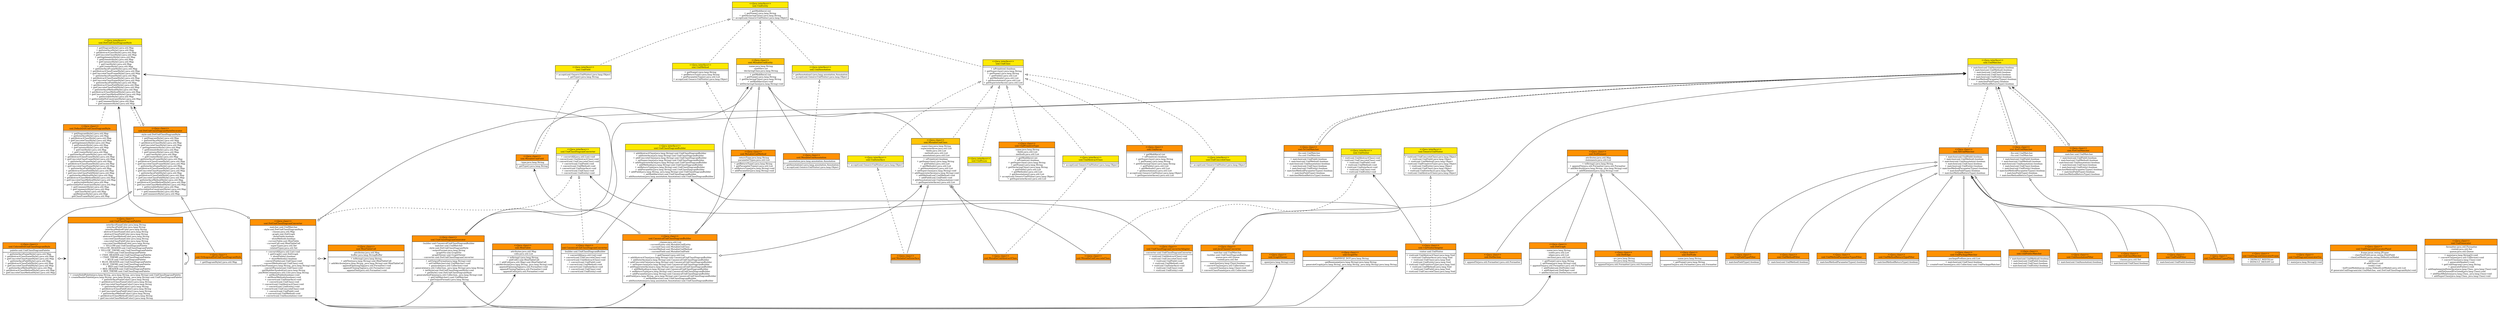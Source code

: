 digraph unnamed {

  graph [
    rankdir = "BT";

  ];

  "uml.AllUmlMatcher" [
    fontsize = "9";
    label = <<table  border='0'  cellborder='1'  cellspacing='0'>
<tr><td  bgcolor='#FF9100'>
&lt;&lt;Java class&gt;&gt;<br/>
uml.AllUmlMatcher<br/>

</td>
</tr>
<tr><td  bgcolor='#FFFFFF'>

</td>
</tr>
<tr><td  bgcolor='#FFFFFF'>
+ matches(uml.UmlField):boolean<br/>+ matches(uml.UmlMethod):boolean<br/>+ matches(uml.UmlAnnotation):boolean<br/>+ matches(uml.UmlClass):boolean<br/>+ matches(uml.UmlEntity):boolean<br/>+ matchesMethodParameterTypes():boolean<br/>+ matchesFieldType():boolean<br/>+ matchesMethodReturnType():boolean<br/>
</td>
</tr>
</table>
>;
    shape = "plaintext";

  ];

  "uml.AndUmlMatcher" [
    fontsize = "9";
    label = <<table  border='0'  cellborder='1'  cellspacing='0'>
<tr><td  bgcolor='#FF9100'>
&lt;&lt;Java class&gt;&gt;<br/>
uml.AndUmlMatcher<br/>

</td>
</tr>
<tr><td  bgcolor='#FFFFFF'>
- lhs:uml.UmlMatcher<br/>- rhs:uml.UmlMatcher<br/>
</td>
</tr>
<tr><td  bgcolor='#FFFFFF'>
+ matches(uml.UmlField):boolean<br/>+ matches(uml.UmlMethod):boolean<br/>+ matches(uml.UmlAnnotation):boolean<br/>+ matches(uml.UmlClass):boolean<br/>+ matches(uml.UmlEntity):boolean<br/>+ matchesMethodParameterTypes():boolean<br/>+ matchesFieldType():boolean<br/>+ matchesMethodReturnType():boolean<br/>
</td>
</tr>
</table>
>;
    shape = "plaintext";

  ];

  "uml.CanonicalUmlClassDiagramBuilder" [
    fontsize = "9";
    label = <<table  border='0'  cellborder='1'  cellspacing='0'>
<tr><td  bgcolor='#FF9100'>
&lt;&lt;Java class&gt;&gt;<br/>
uml.CanonicalUmlClassDiagramBuilder<br/>

</td>
</tr>
<tr><td  bgcolor='#FFFFFF'>
- classes:java.util.List<br/>- currentEntity:uml.MutableUmlEntity<br/>- currentClass:uml.MutableUmlClass<br/>- currentMethod:uml.MutableUmlMethod<br/>- currentField:uml.MutableUmlField<br/>
</td>
</tr>
<tr><td  bgcolor='#FFFFFF'>
+ getClasses():java.util.List<br/>+ addAbstractClass(java.lang.String):uml.CanonicalUmlClassDiagramBuilder<br/>+ addInterface(java.lang.String):uml.CanonicalUmlClassDiagramBuilder<br/>+ addConcreteClass(java.lang.String):uml.CanonicalUmlClassDiagramBuilder<br/>+ setSuperclass(java.lang.String):uml.CanonicalUmlClassDiagramBuilder<br/>+ addSuperinterface(java.lang.String):uml.CanonicalUmlClassDiagramBuilder<br/>+ addMethod(java.lang.String):uml.CanonicalUmlClassDiagramBuilder<br/>+ setReturnType(java.lang.String):uml.CanonicalUmlClassDiagramBuilder<br/>+ addParameter(java.lang.String):uml.CanonicalUmlClassDiagramBuilder<br/>+ addField(java.lang.String, java.lang.String):uml.CanonicalUmlClassDiagramBuilder<br/>+ setModifiers(int):uml.UmlClassDiagramBuilder<br/>+ addAnnotation(java.lang.annotation.Annotation):uml.UmlClassDiagramBuilder<br/>
</td>
</tr>
</table>
>;
    shape = "plaintext";

  ];

  "uml.CanonicalUmlClassDiagramConverter" [
    fontsize = "9";
    label = <<table  border='0'  cellborder='1'  cellspacing='0'>
<tr><td  bgcolor='#FF9100'>
&lt;&lt;Java class&gt;&gt;<br/>
uml.CanonicalUmlClassDiagramConverter<br/>

</td>
</tr>
<tr><td  bgcolor='#FFFFFF'>
- builder:uml.UmlClassDiagramBuilder<br/>
</td>
</tr>
<tr><td  bgcolor='#FFFFFF'>
+ convertAll(java.util.List):void<br/>+ convert(uml.UmlConcreteClass):void<br/>+ convert(uml.UmlAbstractClass):void<br/>+ convert(uml.UmlField):void<br/>+ convert(uml.UmlMethod):void<br/>+ convert(uml.UmlInterface):void<br/>+ convert(uml.UmlClass):void<br/>+ convert(uml.UmlEntity):void<br/>
</td>
</tr>
</table>
>;
    shape = "plaintext";

  ];

  "uml.ColoredDotUmlClassDiagramStyle" [
    fontsize = "9";
    label = <<table  border='0'  cellborder='1'  cellspacing='0'>
<tr><td  bgcolor='#FF9100'>
&lt;&lt;Java class&gt;&gt;<br/>
uml.ColoredDotUmlClassDiagramStyle<br/>

</td>
</tr>
<tr><td  bgcolor='#FFFFFF'>
- palette:uml.UmlClassDiagramPalette<br/>
</td>
</tr>
<tr><td  bgcolor='#FFFFFF'>
+ getInterfaceNameStyle():java.util.Map<br/>+ getAbstractClassNameStyle():java.util.Map<br/>+ getConcreteClassNameStyle():java.util.Map<br/>+ getInterfaceFieldStyle():java.util.Map<br/>+ getAbstractClassFieldStyle():java.util.Map<br/>+ getConcreteClassFieldStyle():java.util.Map<br/>+ getInterfaceMethodStyle():java.util.Map<br/>+ getAbstractClassMethodStyle():java.util.Map<br/>+ getConcreteClassMethodStyle():java.util.Map<br/>
</td>
</tr>
</table>
>;
    shape = "plaintext";

  ];

  "uml.DefaultDotUmlClassDiagramStyle" [
    fontsize = "9";
    label = <<table  border='0'  cellborder='1'  cellspacing='0'>
<tr><td  bgcolor='#FF9100'>
&lt;&lt;Java class&gt;&gt;<br/>
uml.DefaultDotUmlClassDiagramStyle<br/>

</td>
</tr>
<tr><td  bgcolor='#FFFFFF'>

</td>
</tr>
<tr><td  bgcolor='#FFFFFF'>
+ getDiagramStyle():java.util.Map<br/>+ getInterfaceStyle():java.util.Map<br/>+ getAbstractClassStyle():java.util.Map<br/>+ getConcreteClassStyle():java.util.Map<br/>+ getImplementsStyle():java.util.Map<br/>+ getExtendsStyle():java.util.Map<br/>+ getContainsStyle():java.util.Map<br/>+ getUsesStyle():java.util.Map<br/>+ getCreatesStyle():java.util.Map<br/>+ getInterfaceFrameStyle():java.util.Map<br/>+ getAbstractClassFrameStyle():java.util.Map<br/>+ getConcreteClassFrameStyle():java.util.Map<br/>+ getInterfaceNameStyle():java.util.Map<br/>+ getAbstractClassNameStyle():java.util.Map<br/>+ getConcreteClassNameStyle():java.util.Map<br/>+ getInterfaceFieldStyle():java.util.Map<br/>+ getAbstractClassFieldStyle():java.util.Map<br/>+ getConcreteClassFieldStyle():java.util.Map<br/>+ getInterfaceMethodStyle():java.util.Map<br/>+ getAbstractClassMethodStyle():java.util.Map<br/>+ getConcreteClassMethodStyle():java.util.Map<br/>+ getInvisibleStyle():java.util.Map<br/>+ getInvisibleNoConstraintStyle():java.util.Map<br/>+ getCommentStyle():java.util.Map<br/>+ getCommentsStyle():java.util.Map<br/>- getClassStyle():java.util.Map<br/>- getRelationStyle():java.util.Map<br/>- getClassFrameStyle():java.util.Map<br/>
</td>
</tr>
</table>
>;
    shape = "plaintext";

  ];

  "uml.DotEdge" [
    fontsize = "9";
    label = <<table  border='0'  cellborder='1'  cellspacing='0'>
<tr><td  bgcolor='#FF9100'>
&lt;&lt;Java class&gt;&gt;<br/>
uml.DotEdge<br/>

</td>
</tr>
<tr><td  bgcolor='#FFFFFF'>
- src:java.lang.String<br/>- dst:java.lang.String<br/>
</td>
</tr>
<tr><td  bgcolor='#FFFFFF'>
+ appendTo(java.util.Formatter):java.util.Formatter<br/>
</td>
</tr>
</table>
>;
    shape = "plaintext";

  ];

  "uml.DotElement" [
    fontsize = "9";
    label = <<table  border='0'  cellborder='1'  cellspacing='0'>
<tr><td  bgcolor='#FF9100'>
&lt;&lt;Java class&gt;&gt;<br/>
uml.DotElement<br/>

</td>
</tr>
<tr><td  bgcolor='#FFFFFF'>
- attributes:java.util.Map<br/>- statements:java.util.List<br/>
</td>
</tr>
<tr><td  bgcolor='#FFFFFF'>
+ toString():java.lang.String<br/>+ appendTo(java.util.Formatter):java.util.Formatter<br/>+ addAttribute(java.lang.String, java.lang.String):void<br/>+ addStatement(java.lang.String):void<br/>
</td>
</tr>
</table>
>;
    shape = "plaintext";

  ];

  "uml.DotGraph" [
    fontsize = "9";
    label = <<table  border='0'  cellborder='1'  cellspacing='0'>
<tr><td  bgcolor='#FF9100'>
&lt;&lt;Java class&gt;&gt;<br/>
uml.DotGraph<br/>

</td>
</tr>
<tr><td  bgcolor='#FFFFFF'>
- name:java.lang.String<br/>- nodes:java.util.List<br/>- edges:java.util.List<br/>- sections:java.util.List<br/>
</td>
</tr>
<tr><td  bgcolor='#FFFFFF'>
+ getName():java.lang.String<br/>+ setName(java.lang.String):void<br/>+ appendTo(java.util.Formatter):java.util.Formatter<br/>+ addNode(uml.DotNode):void<br/>+ addEdge(uml.DotEdge):void<br/>+ addSection(uml.DotSection):void<br/>
</td>
</tr>
</table>
>;
    shape = "plaintext";

  ];

  "uml.DotNode" [
    fontsize = "9";
    label = <<table  border='0'  cellborder='1'  cellspacing='0'>
<tr><td  bgcolor='#FF9100'>
&lt;&lt;Java class&gt;&gt;<br/>
uml.DotNode<br/>

</td>
</tr>
<tr><td  bgcolor='#FFFFFF'>
- name:java.lang.String<br/>
</td>
</tr>
<tr><td  bgcolor='#FFFFFF'>
+ getName():java.lang.String<br/>+ appendTo(java.util.Formatter):java.util.Formatter<br/>
</td>
</tr>
</table>
>;
    shape = "plaintext";

  ];

  "uml.DotSection" [
    fontsize = "9";
    label = <<table  border='0'  cellborder='1'  cellspacing='0'>
<tr><td  bgcolor='#FF9100'>
&lt;&lt;Java class&gt;&gt;<br/>
uml.DotSection<br/>

</td>
</tr>
<tr><td  bgcolor='#FFFFFF'>

</td>
</tr>
<tr><td  bgcolor='#FFFFFF'>
+ appendTo(java.util.Formatter):java.util.Formatter<br/>
</td>
</tr>
</table>
>;
    shape = "plaintext";

  ];

  "uml.DotUmlClassDiagramConverter" [
    fontsize = "9";
    label = <<table  border='0'  cellborder='1'  cellspacing='0'>
<tr><td  bgcolor='#FF9100'>
&lt;&lt;Java class&gt;&gt;<br/>
uml.DotUmlClassDiagramConverter<br/>

</td>
</tr>
<tr><td  bgcolor='#FFFFFF'>
- matcher:uml.UmlMatcher<br/>- style:uml.DotUmlClassDiagramStyle<br/>- classes:java.util.Map<br/>- graph:uml.DotGraph<br/>- showFields:boolean<br/>- showMethods:boolean<br/>- currentTable:uml.HtmlTable<br/>- currentCell:uml.HtmlTableCell<br/>- superTypes:java.util.Set<br/>- relatedTypes:java.util.Set<br/>
</td>
</tr>
<tr><td  bgcolor='#FFFFFF'>
+ convertAll(java.util.List):void<br/>+ getGraph():uml.DotGraph<br/>+ showFields():boolean<br/>+ showMethods():boolean<br/>- convertFields(uml.UmlClass):void<br/>- convertMethods(uml.UmlClass):void<br/>- convertClassName(java.lang.String, java.lang.String):void<br/>- convertParents(uml.UmlClass):void<br/>- getModifierSymbol(int):java.lang.String<br/>- joinWithComma(java.util.List):java.lang.String<br/>+ setShowFields(boolean):void<br/>+ setShowMethods(boolean):void<br/>+ convert(uml.UmlInterface):void<br/>+ convert(uml.UmlClass):void<br/>+ convert(uml.UmlAbstractClass):void<br/>+ convert(uml.UmlEntity):void<br/>+ convert(uml.UmlConcreteClass):void<br/>+ convert(uml.UmlField):void<br/>+ convert(uml.UmlMethod):void<br/>+ convert(uml.UmlAnnotation):void<br/>
</td>
</tr>
</table>
>;
    shape = "plaintext";

  ];

  "uml.DotUmlClassDiagramStyle" [
    fontsize = "9";
    label = <<table  border='0'  cellborder='1'  cellspacing='0'>
<tr><td  bgcolor='#FFEA00'>
&lt;&lt;Java interface&gt;&gt;<br/>
uml.DotUmlClassDiagramStyle<br/>

</td>
</tr>
<tr><td  bgcolor='#FFFFFF'>

</td>
</tr>
<tr><td  bgcolor='#FFFFFF'>
+ getDiagramStyle():java.util.Map<br/>+ getInterfaceStyle():java.util.Map<br/>+ getAbstractClassStyle():java.util.Map<br/>+ getConcreteClassStyle():java.util.Map<br/>+ getImplementsStyle():java.util.Map<br/>+ getExtendsStyle():java.util.Map<br/>+ getContainsStyle():java.util.Map<br/>+ getUsesStyle():java.util.Map<br/>+ getCreatesStyle():java.util.Map<br/>+ getInterfaceFrameStyle():java.util.Map<br/>+ getAbstractClassFrameStyle():java.util.Map<br/>+ getConcreteClassFrameStyle():java.util.Map<br/>+ getInterfaceNameStyle():java.util.Map<br/>+ getAbstractClassNameStyle():java.util.Map<br/>+ getConcreteClassNameStyle():java.util.Map<br/>+ getInterfaceFieldStyle():java.util.Map<br/>+ getAbstractClassFieldStyle():java.util.Map<br/>+ getConcreteClassFieldStyle():java.util.Map<br/>+ getInterfaceMethodStyle():java.util.Map<br/>+ getAbstractClassMethodStyle():java.util.Map<br/>+ getConcreteClassMethodStyle():java.util.Map<br/>+ getInvisibleStyle():java.util.Map<br/>+ getInvisibleNoConstraintStyle():java.util.Map<br/>+ getCommentStyle():java.util.Map<br/>+ getCommentsStyle():java.util.Map<br/>
</td>
</tr>
</table>
>;
    shape = "plaintext";

  ];

  "uml.DotUmlClassDiagramStyleDecorator" [
    fontsize = "9";
    label = <<table  border='0'  cellborder='1'  cellspacing='0'>
<tr><td  bgcolor='#FF9100'>
&lt;&lt;Java class&gt;&gt;<br/>
uml.DotUmlClassDiagramStyleDecorator<br/>

</td>
</tr>
<tr><td  bgcolor='#FFFFFF'>
- style:uml.DotUmlClassDiagramStyle<br/>
</td>
</tr>
<tr><td  bgcolor='#FFFFFF'>
+ getDiagramStyle():java.util.Map<br/>+ getInterfaceStyle():java.util.Map<br/>+ getAbstractClassStyle():java.util.Map<br/>+ getConcreteClassStyle():java.util.Map<br/>+ getImplementsStyle():java.util.Map<br/>+ getExtendsStyle():java.util.Map<br/>+ getContainsStyle():java.util.Map<br/>+ getUsesStyle():java.util.Map<br/>+ getCreatesStyle():java.util.Map<br/>+ getInterfaceFrameStyle():java.util.Map<br/>+ getAbstractClassFrameStyle():java.util.Map<br/>+ getConcreteClassFrameStyle():java.util.Map<br/>+ getInterfaceNameStyle():java.util.Map<br/>+ getAbstractClassNameStyle():java.util.Map<br/>+ getConcreteClassNameStyle():java.util.Map<br/>+ getInterfaceFieldStyle():java.util.Map<br/>+ getAbstractClassFieldStyle():java.util.Map<br/>+ getConcreteClassFieldStyle():java.util.Map<br/>+ getInterfaceMethodStyle():java.util.Map<br/>+ getAbstractClassMethodStyle():java.util.Map<br/>+ getConcreteClassMethodStyle():java.util.Map<br/>+ getInvisibleStyle():java.util.Map<br/>+ getInvisibleNoConstraintStyle():java.util.Map<br/>+ getCommentStyle():java.util.Map<br/>+ getCommentsStyle():java.util.Map<br/>
</td>
</tr>
</table>
>;
    shape = "plaintext";

  ];

  "uml.GenericUmlVisitor" [
    fontsize = "9";
    label = <<table  border='0'  cellborder='1'  cellspacing='0'>
<tr><td  bgcolor='#FFEA00'>
&lt;&lt;Java interface&gt;&gt;<br/>
uml.GenericUmlVisitor<br/>

</td>
</tr>
<tr><td  bgcolor='#FFFFFF'>

</td>
</tr>
<tr><td  bgcolor='#FFFFFF'>
+ visit(uml.UmlConcreteClass):java.lang.Object<br/>+ visit(uml.UmlField):java.lang.Object<br/>+ visit(uml.UmlMethod):java.lang.Object<br/>+ visit(uml.UmlPrimitiveType):java.lang.Object<br/>+ visit(uml.UmlEntity):java.lang.Object<br/>+ visit(uml.UmlClass):java.lang.Object<br/>+ visit(uml.UmlInterface):java.lang.Object<br/>+ visit(uml.UmlAbstractClass):java.lang.Object<br/>
</td>
</tr>
</table>
>;
    shape = "plaintext";

  ];

  "uml.GraphViewer" [
    fontsize = "9";
    label = <<table  border='0'  cellborder='1'  cellspacing='0'>
<tr><td  bgcolor='#FF9100'>
&lt;&lt;Java class&gt;&gt;<br/>
uml.GraphViewer<br/>

</td>
</tr>
<tr><td  bgcolor='#FFFFFF'>

</td>
</tr>
<tr><td  bgcolor='#FFFFFF'>
~ open(java.lang.String):void<br/>
</td>
</tr>
</table>
>;
    shape = "plaintext";

  ];

  "uml.GraphViz" [
    fontsize = "9";
    label = <<table  border='0'  cellborder='1'  cellspacing='0'>
<tr><td  bgcolor='#FF9100'>
&lt;&lt;Java class&gt;&gt;<br/>
uml.GraphViz<br/>

</td>
</tr>
<tr><td  bgcolor='#FFFFFF'>
- GRAPHVIZ_DOT:java.lang.String<br/>
</td>
</tr>
<tr><td  bgcolor='#FFFFFF'>
- getBasename(java.lang.String):java.lang.String<br/>~ generateGraph(java.lang.String, java.lang.String, java.lang.String):java.lang.String<br/>
</td>
</tr>
</table>
>;
    shape = "plaintext";

  ];

  "uml.HtmlTable" [
    fontsize = "9";
    label = <<table  border='0'  cellborder='1'  cellspacing='0'>
<tr><td  bgcolor='#FF9100'>
&lt;&lt;Java class&gt;&gt;<br/>
uml.HtmlTable<br/>

</td>
</tr>
<tr><td  bgcolor='#FFFFFF'>
- attributes:java.util.Map<br/>- cells:java.util.List<br/>
</td>
</tr>
<tr><td  bgcolor='#FFFFFF'>
+ toString():java.lang.String<br/>+ addCell():uml.HtmlTableCell<br/>+ addCell(java.util.Map):uml.HtmlTableCell<br/>+ addAttribute(java.lang.String, java.lang.String):void<br/>- appendOpeningTag(java.util.Formatter):void<br/>- appendClosingTag(java.util.Formatter):void<br/>- appendCells(java.util.Formatter):void<br/>
</td>
</tr>
</table>
>;
    shape = "plaintext";

  ];

  "uml.HtmlTableCell" [
    fontsize = "9";
    label = <<table  border='0'  cellborder='1'  cellspacing='0'>
<tr><td  bgcolor='#FF9100'>
&lt;&lt;Java class&gt;&gt;<br/>
uml.HtmlTableCell<br/>

</td>
</tr>
<tr><td  bgcolor='#FFFFFF'>
- attributes:java.util.Map<br/>- buffer:java.lang.StringBuffer<br/>
</td>
</tr>
<tr><td  bgcolor='#FFFFFF'>
+ toString():java.lang.String<br/>+ addText(java.lang.String):uml.HtmlTableCell<br/>+ addAttribute(java.lang.String, java.lang.String):uml.HtmlTableCell<br/>- appendOpeningTag(java.util.Formatter):void<br/>- appendClosingTag(java.util.Formatter):void<br/>- appendText(java.util.Formatter):void<br/>
</td>
</tr>
</table>
>;
    shape = "plaintext";

  ];

  "uml.JavaClassesConverter" [
    fontsize = "9";
    label = <<table  border='0'  cellborder='1'  cellspacing='0'>
<tr><td  bgcolor='#FF9100'>
&lt;&lt;Java class&gt;&gt;<br/>
uml.JavaClassesConverter<br/>

</td>
</tr>
<tr><td  bgcolor='#FFFFFF'>
- matcher:uml.UmlMatcher<br/>- builder:uml.UmlClassDiagramBuilder<br/>- queue:java.util.Queue<br/>- visited:java.util.Set<br/>
</td>
</tr>
<tr><td  bgcolor='#FFFFFF'>
- matches(java.lang.Class):boolean<br/>+ convertClasses(java.util.Collection):void<br/>- convertClass(java.lang.Class):void<br/>+ convertClassNames(java.util.Collection):void<br/>
</td>
</tr>
</table>
>;
    shape = "plaintext";

  ];

  "uml.MutableUmlAbstractClass" [
    fontsize = "9";
    label = <<table  border='0'  cellborder='1'  cellspacing='0'>
<tr><td  bgcolor='#FF9100'>
&lt;&lt;Java class&gt;&gt;<br/>
uml.MutableUmlAbstractClass<br/>

</td>
</tr>
<tr><td  bgcolor='#FFFFFF'>

</td>
</tr>
<tr><td  bgcolor='#FFFFFF'>

</td>
</tr>
</table>
>;
    shape = "plaintext";

  ];

  "uml.MutableUmlAnnotation" [
    fontsize = "9";
    label = <<table  border='0'  cellborder='1'  cellspacing='0'>
<tr><td  bgcolor='#FF9100'>
&lt;&lt;Java class&gt;&gt;<br/>
uml.MutableUmlAnnotation<br/>

</td>
</tr>
<tr><td  bgcolor='#FFFFFF'>
- annotation:java.lang.annotation.Annotation<br/>
</td>
</tr>
<tr><td  bgcolor='#FFFFFF'>
+ getAnnotation():java.lang.annotation.Annotation<br/>+ accept(uml.GenericUmlVisitor):java.lang.Object<br/>
</td>
</tr>
</table>
>;
    shape = "plaintext";

  ];

  "uml.MutableUmlClass" [
    fontsize = "9";
    label = <<table  border='0'  cellborder='1'  cellspacing='0'>
<tr><td  bgcolor='#FFC400'>
&lt;&lt;Java class&gt;&gt;<br/>
uml.MutableUmlClass<br/>

</td>
</tr>
<tr><td  bgcolor='#FFFFFF'>
- superclass:java.lang.String<br/>- superinterfaces:java.util.List<br/>- fields:java.util.List<br/>- methods:java.util.List<br/>- annotations:java.util.List<br/>
</td>
</tr>
<tr><td  bgcolor='#FFFFFF'>
+ isPrimitive():boolean<br/>+ getSuperclass():java.lang.String<br/>+ getFields():java.util.List<br/>+ getMethods():java.util.List<br/>+ getAnnotations():java.util.List<br/>+ setSuperclass(java.lang.String):void<br/>+ addSuperinterface(java.lang.String):void<br/>+ addMethod(uml.UmlMethod):void<br/>+ addField(uml.UmlField):void<br/>+ addAnnotation(uml.UmlAnnotation):void<br/>+ getSuperinterfaces():java.util.List<br/>
</td>
</tr>
</table>
>;
    shape = "plaintext";

  ];

  "uml.MutableUmlConcreteClass" [
    fontsize = "9";
    label = <<table  border='0'  cellborder='1'  cellspacing='0'>
<tr><td  bgcolor='#FF9100'>
&lt;&lt;Java class&gt;&gt;<br/>
uml.MutableUmlConcreteClass<br/>

</td>
</tr>
<tr><td  bgcolor='#FFFFFF'>

</td>
</tr>
<tr><td  bgcolor='#FFFFFF'>

</td>
</tr>
</table>
>;
    shape = "plaintext";

  ];

  "uml.MutableUmlEntity" [
    fontsize = "9";
    label = <<table  border='0'  cellborder='1'  cellspacing='0'>
<tr><td  bgcolor='#FFC400'>
&lt;&lt;Java class&gt;&gt;<br/>
uml.MutableUmlEntity<br/>

</td>
</tr>
<tr><td  bgcolor='#FFFFFF'>
- name:java.lang.String<br/>- modifiers:int<br/>- declaringClass:java.lang.String<br/>
</td>
</tr>
<tr><td  bgcolor='#FFFFFF'>
+ getModifiers():int<br/>+ getName():java.lang.String<br/>+ getDeclaringClass():java.lang.String<br/>+ setModifiers(int):void<br/>+ setDeclaringClass(java.lang.String):void<br/>
</td>
</tr>
</table>
>;
    shape = "plaintext";

  ];

  "uml.MutableUmlField" [
    fontsize = "9";
    label = <<table  border='0'  cellborder='1'  cellspacing='0'>
<tr><td  bgcolor='#FF9100'>
&lt;&lt;Java class&gt;&gt;<br/>
uml.MutableUmlField<br/>

</td>
</tr>
<tr><td  bgcolor='#FFFFFF'>
- type:java.lang.String<br/>
</td>
</tr>
<tr><td  bgcolor='#FFFFFF'>
+ getType():java.lang.String<br/>
</td>
</tr>
</table>
>;
    shape = "plaintext";

  ];

  "uml.MutableUmlInterface" [
    fontsize = "9";
    label = <<table  border='0'  cellborder='1'  cellspacing='0'>
<tr><td  bgcolor='#FF9100'>
&lt;&lt;Java class&gt;&gt;<br/>
uml.MutableUmlInterface<br/>

</td>
</tr>
<tr><td  bgcolor='#FFFFFF'>

</td>
</tr>
<tr><td  bgcolor='#FFFFFF'>

</td>
</tr>
</table>
>;
    shape = "plaintext";

  ];

  "uml.MutableUmlMethod" [
    fontsize = "9";
    label = <<table  border='0'  cellborder='1'  cellspacing='0'>
<tr><td  bgcolor='#FF9100'>
&lt;&lt;Java class&gt;&gt;<br/>
uml.MutableUmlMethod<br/>

</td>
</tr>
<tr><td  bgcolor='#FFFFFF'>
- returnType:java.lang.String<br/>- parameterTypes:java.util.List<br/>
</td>
</tr>
<tr><td  bgcolor='#FFFFFF'>
+ getReturnType():java.lang.String<br/>+ getParameterTypes():java.util.List<br/>+ setReturnType(java.lang.String):void<br/>+ addParameter(java.lang.String):void<br/>
</td>
</tr>
</table>
>;
    shape = "plaintext";

  ];

  "uml.NotUmlMatcher" [
    fontsize = "9";
    label = <<table  border='0'  cellborder='1'  cellspacing='0'>
<tr><td  bgcolor='#FF9100'>
&lt;&lt;Java class&gt;&gt;<br/>
uml.NotUmlMatcher<br/>

</td>
</tr>
<tr><td  bgcolor='#FFFFFF'>
- matcher:uml.UmlMatcher<br/>
</td>
</tr>
<tr><td  bgcolor='#FFFFFF'>
+ matches(uml.UmlField):boolean<br/>+ matches(uml.UmlMethod):boolean<br/>+ matches(uml.UmlAnnotation):boolean<br/>+ matches(uml.UmlClass):boolean<br/>+ matches(uml.UmlEntity):boolean<br/>+ matchesMethodParameterTypes():boolean<br/>+ matchesFieldType():boolean<br/>+ matchesMethodReturnType():boolean<br/>
</td>
</tr>
</table>
>;
    shape = "plaintext";

  ];

  "uml.OrUmlMatcher" [
    fontsize = "9";
    label = <<table  border='0'  cellborder='1'  cellspacing='0'>
<tr><td  bgcolor='#FF9100'>
&lt;&lt;Java class&gt;&gt;<br/>
uml.OrUmlMatcher<br/>

</td>
</tr>
<tr><td  bgcolor='#FFFFFF'>
- lhs:uml.UmlMatcher<br/>- rhs:uml.UmlMatcher<br/>
</td>
</tr>
<tr><td  bgcolor='#FFFFFF'>
+ matches(uml.UmlField):boolean<br/>+ matches(uml.UmlMethod):boolean<br/>+ matches(uml.UmlAnnotation):boolean<br/>+ matches(uml.UmlClass):boolean<br/>+ matches(uml.UmlEntity):boolean<br/>+ matchesMethodParameterTypes():boolean<br/>+ matchesFieldType():boolean<br/>+ matchesMethodReturnType():boolean<br/>
</td>
</tr>
</table>
>;
    shape = "plaintext";

  ];

  "uml.OrthogonalDotUmlClassDiagramStyle" [
    fontsize = "9";
    label = <<table  border='0'  cellborder='1'  cellspacing='0'>
<tr><td  bgcolor='#FF9100'>
&lt;&lt;Java class&gt;&gt;<br/>
uml.OrthogonalDotUmlClassDiagramStyle<br/>

</td>
</tr>
<tr><td  bgcolor='#FFFFFF'>

</td>
</tr>
<tr><td  bgcolor='#FFFFFF'>
+ getDiagramStyle():java.util.Map<br/>
</td>
</tr>
</table>
>;
    shape = "plaintext";

  ];

  "uml.UmlAbstractClass" [
    fontsize = "9";
    label = <<table  border='0'  cellborder='1'  cellspacing='0'>
<tr><td  bgcolor='#FFEA00'>
&lt;&lt;Java interface&gt;&gt;<br/>
uml.UmlAbstractClass<br/>

</td>
</tr>
<tr><td  bgcolor='#FFFFFF'>

</td>
</tr>
<tr><td  bgcolor='#FFFFFF'>
+ accept(uml.GenericUmlVisitor):java.lang.Object<br/>
</td>
</tr>
</table>
>;
    shape = "plaintext";

  ];

  "uml.UmlAnnotation" [
    fontsize = "9";
    label = <<table  border='0'  cellborder='1'  cellspacing='0'>
<tr><td  bgcolor='#FFEA00'>
&lt;&lt;Java interface&gt;&gt;<br/>
uml.UmlAnnotation<br/>

</td>
</tr>
<tr><td  bgcolor='#FFFFFF'>

</td>
</tr>
<tr><td  bgcolor='#FFFFFF'>
+ getAnnotation():java.lang.annotation.Annotation<br/>+ accept(uml.GenericUmlVisitor):java.lang.Object<br/>
</td>
</tr>
</table>
>;
    shape = "plaintext";

  ];

  "uml.UmlAnnotationFilter" [
    fontsize = "9";
    label = <<table  border='0'  cellborder='1'  cellspacing='0'>
<tr><td  bgcolor='#FF9100'>
&lt;&lt;Java class&gt;&gt;<br/>
uml.UmlAnnotationFilter<br/>

</td>
</tr>
<tr><td  bgcolor='#FFFFFF'>

</td>
</tr>
<tr><td  bgcolor='#FFFFFF'>
+ matches(uml.UmlAnnotation):boolean<br/>
</td>
</tr>
</table>
>;
    shape = "plaintext";

  ];

  "uml.UmlArray" [
    fontsize = "9";
    label = <<table  border='0'  cellborder='1'  cellspacing='0'>
<tr><td  bgcolor='#FF9100'>
&lt;&lt;Java class&gt;&gt;<br/>
uml.UmlArray<br/>

</td>
</tr>
<tr><td  bgcolor='#FFFFFF'>

</td>
</tr>
<tr><td  bgcolor='#FFFFFF'>
+ getModifiers():int<br/>+ isPrimitive():boolean<br/>+ getSuperclass():java.lang.String<br/>+ getName():java.lang.String<br/>+ getDeclaringClass():java.lang.String<br/>+ getFields():java.util.List<br/>+ getMethods():java.util.List<br/>+ getAnnotations():java.util.List<br/>+ accept(uml.GenericUmlVisitor):java.lang.Object<br/>+ getSuperinterfaces():java.util.List<br/>
</td>
</tr>
</table>
>;
    shape = "plaintext";

  ];

  "uml.UmlClass" [
    fontsize = "9";
    label = <<table  border='0'  cellborder='1'  cellspacing='0'>
<tr><td  bgcolor='#FFEA00'>
&lt;&lt;Java interface&gt;&gt;<br/>
uml.UmlClass<br/>

</td>
</tr>
<tr><td  bgcolor='#FFFFFF'>

</td>
</tr>
<tr><td  bgcolor='#FFFFFF'>
+ isPrimitive():boolean<br/>+ getSuperclass():java.lang.String<br/>+ getName():java.lang.String<br/>+ getFields():java.util.List<br/>+ getMethods():java.util.List<br/>+ getAnnotations():java.util.List<br/>+ getSuperinterfaces():java.util.List<br/>
</td>
</tr>
</table>
>;
    shape = "plaintext";

  ];

  "uml.UmlClassDiagramBuilder" [
    fontsize = "9";
    label = <<table  border='0'  cellborder='1'  cellspacing='0'>
<tr><td  bgcolor='#FFEA00'>
&lt;&lt;Java interface&gt;&gt;<br/>
uml.UmlClassDiagramBuilder<br/>

</td>
</tr>
<tr><td  bgcolor='#FFFFFF'>

</td>
</tr>
<tr><td  bgcolor='#FFFFFF'>
+ addAbstractClass(java.lang.String):uml.UmlClassDiagramBuilder<br/>+ addInterface(java.lang.String):uml.UmlClassDiagramBuilder<br/>+ addConcreteClass(java.lang.String):uml.UmlClassDiagramBuilder<br/>+ setSuperclass(java.lang.String):uml.UmlClassDiagramBuilder<br/>+ addSuperinterface(java.lang.String):uml.UmlClassDiagramBuilder<br/>+ addMethod(java.lang.String):uml.UmlClassDiagramBuilder<br/>+ setReturnType(java.lang.String):uml.UmlClassDiagramBuilder<br/>+ addParameter(java.lang.String):uml.UmlClassDiagramBuilder<br/>+ addField(java.lang.String, java.lang.String):uml.UmlClassDiagramBuilder<br/>+ setModifiers(int):uml.UmlClassDiagramBuilder<br/>+ addAnnotation(java.lang.annotation.Annotation):uml.UmlClassDiagramBuilder<br/>
</td>
</tr>
</table>
>;
    shape = "plaintext";

  ];

  "uml.UmlClassDiagramConverter" [
    fontsize = "9";
    label = <<table  border='0'  cellborder='1'  cellspacing='0'>
<tr><td  bgcolor='#FFEA00'>
&lt;&lt;Java interface&gt;&gt;<br/>
uml.UmlClassDiagramConverter<br/>

</td>
</tr>
<tr><td  bgcolor='#FFFFFF'>

</td>
</tr>
<tr><td  bgcolor='#FFFFFF'>
+ convertAll(java.util.List):void<br/>+ convert(uml.UmlAbstractClass):void<br/>+ convert(uml.UmlConcreteClass):void<br/>+ convert(uml.UmlField):void<br/>+ convert(uml.UmlMethod):void<br/>+ convert(uml.UmlInterface):void<br/>+ convert(uml.UmlClass):void<br/>+ convert(uml.UmlEntity):void<br/>
</td>
</tr>
</table>
>;
    shape = "plaintext";

  ];

  "uml.UmlClassDiagramConverterAdapter" [
    fontsize = "9";
    label = <<table  border='0'  cellborder='1'  cellspacing='0'>
<tr><td  bgcolor='#FF9100'>
&lt;&lt;Java class&gt;&gt;<br/>
uml.UmlClassDiagramConverterAdapter<br/>

</td>
</tr>
<tr><td  bgcolor='#FFFFFF'>
- converter:uml.UmlClassDiagramConverter<br/>
</td>
</tr>
<tr><td  bgcolor='#FFFFFF'>
+ visit(uml.UmlAbstractClass):void<br/>+ visit(uml.UmlConcreteClass):void<br/>+ visit(uml.UmlField):void<br/>+ visit(uml.UmlMethod):void<br/>+ visit(uml.UmlInterface):void<br/>+ visit(uml.UmlClass):void<br/>+ visit(uml.UmlEntity):void<br/>
</td>
</tr>
</table>
>;
    shape = "plaintext";

  ];

  "uml.UmlClassDiagramGenerator" [
    fontsize = "9";
    label = <<table  border='0'  cellborder='1'  cellspacing='0'>
<tr><td  bgcolor='#FF9100'>
&lt;&lt;Java class&gt;&gt;<br/>
uml.UmlClassDiagramGenerator<br/>

</td>
</tr>
<tr><td  bgcolor='#FFFFFF'>
- builder:uml.CanonicalUmlClassDiagramBuilder<br/>- matcher:uml.UmlMatcher<br/>- style:uml.DotUmlClassDiagramStyle<br/>- outputFormat:java.lang.String<br/>- graphViz:uml.GraphViz<br/>- graphViewer:uml.GraphViewer<br/>- converter:uml.DotUmlClassDiagramConverter<br/>
</td>
</tr>
<tr><td  bgcolor='#FFFFFF'>
+ setOutputFormat(java.lang.String):void<br/>+ setUmlMatcher(uml.UmlMatcher):void<br/>+ generate(java.util.Collection):void<br/>+ generate(java.util.Collection, java.lang.String):java.lang.String<br/>+ setStyle(uml.DotUmlClassDiagramStyle):void<br/>+ getStyle():uml.DotUmlClassDiagramStyle<br/>+ generateAndOpen(java.util.Collection, java.lang.String):void<br/>+ getUmlMatcher():uml.UmlMatcher<br/>+ getOutputFormat():java.lang.String<br/>
</td>
</tr>
</table>
>;
    shape = "plaintext";

  ];

  "uml.UmlClassDiagramPalette" [
    fontsize = "9";
    label = <<table  border='0'  cellborder='1'  cellspacing='0'>
<tr><td  bgcolor='#FF9100'>
&lt;&lt;Java class&gt;&gt;<br/>
uml.UmlClassDiagramPalette<br/>

</td>
</tr>
<tr><td  bgcolor='#FFFFFF'>
- interfaceNameColor:java.lang.String<br/>- interfaceFieldColor:java.lang.String<br/>- interfaceMethodColor:java.lang.String<br/>- abstractClassNameColor:java.lang.String<br/>- abstractClassFieldColor:java.lang.String<br/>- abstractClassMethodColor:java.lang.String<br/>- concreteClassNameColor:java.lang.String<br/>- concreteClassFieldColor:java.lang.String<br/>- concreteClassMethodColor:java.lang.String<br/>+ YELLOW:uml.UmlClassDiagramPalette<br/>+ YELLOW_HEADER:uml.UmlClassDiagramPalette<br/>+ YELLOW_THEME:uml.UmlClassDiagramPalette<br/>+ CYAN:uml.UmlClassDiagramPalette<br/>+ CYAN_HEADER:uml.UmlClassDiagramPalette<br/>+ CYAN_THEME:uml.UmlClassDiagramPalette<br/>+ BLUE:uml.UmlClassDiagramPalette<br/>+ BLUE_HEADER:uml.UmlClassDiagramPalette<br/>+ BLUE_THEME:uml.UmlClassDiagramPalette<br/>+ RED:uml.UmlClassDiagramPalette<br/>+ RED_HEADER:uml.UmlClassDiagramPalette<br/>+ RED_THEME:uml.UmlClassDiagramPalette<br/>
</td>
</tr>
<tr><td  bgcolor='#FFFFFF'>
+ createSolidPalette(java.lang.String, java.lang.String, java.lang.String):uml.UmlClassDiagramPalette<br/>+ createHeaderPalette(java.lang.String, java.lang.String, java.lang.String):uml.UmlClassDiagramPalette<br/>+ getInterfaceNameColor():java.lang.String<br/>+ getAbstractClassNameColor():java.lang.String<br/>+ getConcreteClassNameColor():java.lang.String<br/>+ getInterfaceFieldColor():java.lang.String<br/>+ getAbstractClassFieldColor():java.lang.String<br/>+ getConcreteClassFieldColor():java.lang.String<br/>+ getInterfaceMethodColor():java.lang.String<br/>+ getAbstractClassMethodColor():java.lang.String<br/>+ getConcreteClassMethodColor():java.lang.String<br/>
</td>
</tr>
</table>
>;
    shape = "plaintext";

  ];

  "uml.UmlClassMatcher" [
    fontsize = "9";
    label = <<table  border='0'  cellborder='1'  cellspacing='0'>
<tr><td  bgcolor='#FF9100'>
&lt;&lt;Java class&gt;&gt;<br/>
uml.UmlClassMatcher<br/>

</td>
</tr>
<tr><td  bgcolor='#FFFFFF'>
- classes:java.util.Set<br/>
</td>
</tr>
<tr><td  bgcolor='#FFFFFF'>
+ matches(uml.UmlClass):boolean<br/>
</td>
</tr>
</table>
>;
    shape = "plaintext";

  ];

  "uml.UmlConcreteClass" [
    fontsize = "9";
    label = <<table  border='0'  cellborder='1'  cellspacing='0'>
<tr><td  bgcolor='#FFEA00'>
&lt;&lt;Java interface&gt;&gt;<br/>
uml.UmlConcreteClass<br/>

</td>
</tr>
<tr><td  bgcolor='#FFFFFF'>

</td>
</tr>
<tr><td  bgcolor='#FFFFFF'>
+ accept(uml.GenericUmlVisitor):java.lang.Object<br/>
</td>
</tr>
</table>
>;
    shape = "plaintext";

  ];

  "uml.UmlDiagramGeneratorFrame" [
    fontsize = "9";
    label = <<table  border='0'  cellborder='1'  cellspacing='0'>
<tr><td  bgcolor='#FF9100'>
&lt;&lt;Java class&gt;&gt;<br/>
uml.UmlDiagramGeneratorFrame<br/>

</td>
</tr>
<tr><td  bgcolor='#FFFFFF'>
+ DEFAULT_WIDTH:int<br/>+ DEFAULT_HEIGHT:int<br/>
</td>
</tr>
<tr><td  bgcolor='#FFFFFF'>

</td>
</tr>
</table>
>;
    shape = "plaintext";

  ];

  "uml.UmlDiagramGeneratorGui" [
    fontsize = "9";
    label = <<table  border='0'  cellborder='1'  cellspacing='0'>
<tr><td  bgcolor='#FF9100'>
&lt;&lt;Java class&gt;&gt;<br/>
uml.UmlDiagramGeneratorGui<br/>

</td>
</tr>
<tr><td  bgcolor='#FFFFFF'>

</td>
</tr>
<tr><td  bgcolor='#FFFFFF'>
+ main(java.lang.String[]):void<br/>
</td>
</tr>
</table>
>;
    shape = "plaintext";

  ];

  "uml.UmlDiagramGeneratorPanel" [
    fontsize = "9";
    label = <<table  border='0'  cellborder='1'  cellspacing='0'>
<tr><td  bgcolor='#FF9100'>
&lt;&lt;Java class&gt;&gt;<br/>
uml.UmlDiagramGeneratorPanel<br/>

</td>
</tr>
<tr><td  bgcolor='#FFFFFF'>
~ frame:javax.swing.JFrame<br/>~ classTextField:javax.swing.JTextField<br/>~ classListModel:javax.swing.DefaultListModel<br/>
</td>
</tr>
<tr><td  bgcolor='#FFFFFF'>
- exit():void<br/># addClass():void<br/>- reset():void<br/>- listFromModel(javax.swing.DefaultListModel):java.util.List<br/># generateUmlDiagram(uml.UmlMatcher, uml.DotUmlClassDiagramStyle):void<br/>
</td>
</tr>
</table>
>;
    shape = "plaintext";

  ];

  "uml.UmlEntity" [
    fontsize = "9";
    label = <<table  border='0'  cellborder='1'  cellspacing='0'>
<tr><td  bgcolor='#FFEA00'>
&lt;&lt;Java interface&gt;&gt;<br/>
uml.UmlEntity<br/>

</td>
</tr>
<tr><td  bgcolor='#FFFFFF'>

</td>
</tr>
<tr><td  bgcolor='#FFFFFF'>
+ getModifiers():int<br/>+ getName():java.lang.String<br/>+ getDeclaringClass():java.lang.String<br/>+ accept(uml.GenericUmlVisitor):java.lang.Object<br/>
</td>
</tr>
</table>
>;
    shape = "plaintext";

  ];

  "uml.UmlEnum" [
    fontsize = "9";
    label = <<table  border='0'  cellborder='1'  cellspacing='0'>
<tr><td  bgcolor='#FFEA00'>
&lt;&lt;Java interface&gt;&gt;<br/>
uml.UmlEnum<br/>

</td>
</tr>
<tr><td  bgcolor='#FFFFFF'>

</td>
</tr>
<tr><td  bgcolor='#FFFFFF'>

</td>
</tr>
</table>
>;
    shape = "plaintext";

  ];

  "uml.UmlField" [
    fontsize = "9";
    label = <<table  border='0'  cellborder='1'  cellspacing='0'>
<tr><td  bgcolor='#FFEA00'>
&lt;&lt;Java interface&gt;&gt;<br/>
uml.UmlField<br/>

</td>
</tr>
<tr><td  bgcolor='#FFFFFF'>

</td>
</tr>
<tr><td  bgcolor='#FFFFFF'>
+ accept(uml.GenericUmlVisitor):java.lang.Object<br/>+ getType():java.lang.String<br/>
</td>
</tr>
</table>
>;
    shape = "plaintext";

  ];

  "uml.UmlFieldFilter" [
    fontsize = "9";
    label = <<table  border='0'  cellborder='1'  cellspacing='0'>
<tr><td  bgcolor='#FF9100'>
&lt;&lt;Java class&gt;&gt;<br/>
uml.UmlFieldFilter<br/>

</td>
</tr>
<tr><td  bgcolor='#FFFFFF'>

</td>
</tr>
<tr><td  bgcolor='#FFFFFF'>
+ matches(uml.UmlField):boolean<br/>
</td>
</tr>
</table>
>;
    shape = "plaintext";

  ];

  "uml.UmlFieldTypeFilter" [
    fontsize = "9";
    label = <<table  border='0'  cellborder='1'  cellspacing='0'>
<tr><td  bgcolor='#FF9100'>
&lt;&lt;Java class&gt;&gt;<br/>
uml.UmlFieldTypeFilter<br/>

</td>
</tr>
<tr><td  bgcolor='#FFFFFF'>

</td>
</tr>
<tr><td  bgcolor='#FFFFFF'>
+ matchesFieldType():boolean<br/>
</td>
</tr>
</table>
>;
    shape = "plaintext";

  ];

  "uml.UmlGenerator" [
    fontsize = "9";
    label = <<table  border='0'  cellborder='1'  cellspacing='0'>
<tr><td  bgcolor='#FF9100'>
&lt;&lt;Java class&gt;&gt;<br/>
uml.UmlGenerator<br/>

</td>
</tr>
<tr><td  bgcolor='#FFFFFF'>
- formatter:java.util.Formatter<br/>- visited:java.util.Set<br/>- queue:java.util.Queue<br/>
</td>
</tr>
<tr><td  bgcolor='#FFFFFF'>
+ main(java.lang.String[]):void<br/>+ convertClasses(java.util.Collection):void<br/>+ convertClass(java.lang.Class):void<br/>+ generateHeader():void<br/>+ getUmlDiagram():java.lang.String<br/>+ generateFooter():void<br/>+ addImplementedInterface(java.lang.Class, java.lang.Class):void<br/>- addToQueueIfUnvisted(java.lang.Class):void<br/>+ addHasARelation(java.lang.Class, java.lang.Class):void<br/>+ addSuperClass(java.lang.Class, java.lang.Class):void<br/>
</td>
</tr>
</table>
>;
    shape = "plaintext";

  ];

  "uml.UmlInterface" [
    fontsize = "9";
    label = <<table  border='0'  cellborder='1'  cellspacing='0'>
<tr><td  bgcolor='#FFEA00'>
&lt;&lt;Java interface&gt;&gt;<br/>
uml.UmlInterface<br/>

</td>
</tr>
<tr><td  bgcolor='#FFFFFF'>

</td>
</tr>
<tr><td  bgcolor='#FFFFFF'>
+ accept(uml.GenericUmlVisitor):java.lang.Object<br/>
</td>
</tr>
</table>
>;
    shape = "plaintext";

  ];

  "uml.UmlMatcher" [
    fontsize = "9";
    label = <<table  border='0'  cellborder='1'  cellspacing='0'>
<tr><td  bgcolor='#FFEA00'>
&lt;&lt;Java interface&gt;&gt;<br/>
uml.UmlMatcher<br/>

</td>
</tr>
<tr><td  bgcolor='#FFFFFF'>

</td>
</tr>
<tr><td  bgcolor='#FFFFFF'>
+ matches(uml.UmlAnnotation):boolean<br/>+ matches(uml.UmlMethod):boolean<br/>+ matches(uml.UmlField):boolean<br/>+ matches(uml.UmlClass):boolean<br/>+ matches(uml.UmlEntity):boolean<br/>+ matchesMethodParameterTypes():boolean<br/>+ matchesFieldType():boolean<br/>+ matchesMethodReturnType():boolean<br/>
</td>
</tr>
</table>
>;
    shape = "plaintext";

  ];

  "uml.UmlMethod" [
    fontsize = "9";
    label = <<table  border='0'  cellborder='1'  cellspacing='0'>
<tr><td  bgcolor='#FFEA00'>
&lt;&lt;Java interface&gt;&gt;<br/>
uml.UmlMethod<br/>

</td>
</tr>
<tr><td  bgcolor='#FFFFFF'>

</td>
</tr>
<tr><td  bgcolor='#FFFFFF'>
+ getName():java.lang.String<br/>+ getReturnType():java.lang.String<br/>+ getParameterTypes():java.util.List<br/>+ accept(uml.GenericUmlVisitor):java.lang.Object<br/>
</td>
</tr>
</table>
>;
    shape = "plaintext";

  ];

  "uml.UmlMethodFilter" [
    fontsize = "9";
    label = <<table  border='0'  cellborder='1'  cellspacing='0'>
<tr><td  bgcolor='#FF9100'>
&lt;&lt;Java class&gt;&gt;<br/>
uml.UmlMethodFilter<br/>

</td>
</tr>
<tr><td  bgcolor='#FFFFFF'>

</td>
</tr>
<tr><td  bgcolor='#FFFFFF'>
+ matches(uml.UmlMethod):boolean<br/>
</td>
</tr>
</table>
>;
    shape = "plaintext";

  ];

  "uml.UmlMethodParameterTypesFilter" [
    fontsize = "9";
    label = <<table  border='0'  cellborder='1'  cellspacing='0'>
<tr><td  bgcolor='#FF9100'>
&lt;&lt;Java class&gt;&gt;<br/>
uml.UmlMethodParameterTypesFilter<br/>

</td>
</tr>
<tr><td  bgcolor='#FFFFFF'>

</td>
</tr>
<tr><td  bgcolor='#FFFFFF'>
+ matchesMethodParameterTypes():boolean<br/>
</td>
</tr>
</table>
>;
    shape = "plaintext";

  ];

  "uml.UmlMethodReturnTypeFilter" [
    fontsize = "9";
    label = <<table  border='0'  cellborder='1'  cellspacing='0'>
<tr><td  bgcolor='#FF9100'>
&lt;&lt;Java class&gt;&gt;<br/>
uml.UmlMethodReturnTypeFilter<br/>

</td>
</tr>
<tr><td  bgcolor='#FFFFFF'>

</td>
</tr>
<tr><td  bgcolor='#FFFFFF'>
+ matchesMethodReturnType():boolean<br/>
</td>
</tr>
</table>
>;
    shape = "plaintext";

  ];

  "uml.UmlMethodTypesFilter" [
    fontsize = "9";
    label = <<table  border='0'  cellborder='1'  cellspacing='0'>
<tr><td  bgcolor='#FF9100'>
&lt;&lt;Java class&gt;&gt;<br/>
uml.UmlMethodTypesFilter<br/>

</td>
</tr>
<tr><td  bgcolor='#FFFFFF'>

</td>
</tr>
<tr><td  bgcolor='#FFFFFF'>

</td>
</tr>
</table>
>;
    shape = "plaintext";

  ];

  "uml.UmlPackageMatcher" [
    fontsize = "9";
    label = <<table  border='0'  cellborder='1'  cellspacing='0'>
<tr><td  bgcolor='#FF9100'>
&lt;&lt;Java class&gt;&gt;<br/>
uml.UmlPackageMatcher<br/>

</td>
</tr>
<tr><td  bgcolor='#FFFFFF'>
- packagePrefixes:java.util.List<br/>
</td>
</tr>
<tr><td  bgcolor='#FFFFFF'>
+ matches(uml.UmlClass):boolean<br/>+ createFromClasses(java.util.Collection):uml.UmlPackageMatcher<br/>
</td>
</tr>
</table>
>;
    shape = "plaintext";

  ];

  "uml.UmlPrimitiveType" [
    fontsize = "9";
    label = <<table  border='0'  cellborder='1'  cellspacing='0'>
<tr><td  bgcolor='#FF9100'>
&lt;&lt;Java class&gt;&gt;<br/>
uml.UmlPrimitiveType<br/>

</td>
</tr>
<tr><td  bgcolor='#FFFFFF'>
- name:java.lang.String<br/>- fields:java.util.List<br/>- methods:java.util.List<br/>
</td>
</tr>
<tr><td  bgcolor='#FFFFFF'>
+ getModifiers():int<br/>+ isPrimitive():boolean<br/>+ getSuperclass():java.lang.String<br/>+ getName():java.lang.String<br/>+ getDeclaringClass():java.lang.String<br/>+ getFields():java.util.List<br/>+ getMethods():java.util.List<br/>+ getAnnotations():java.util.List<br/>+ accept(uml.GenericUmlVisitor):java.lang.Object<br/>+ getSuperinterfaces():java.util.List<br/>
</td>
</tr>
</table>
>;
    shape = "plaintext";

  ];

  "uml.UmlPublicMatcher" [
    fontsize = "9";
    label = <<table  border='0'  cellborder='1'  cellspacing='0'>
<tr><td  bgcolor='#FF9100'>
&lt;&lt;Java class&gt;&gt;<br/>
uml.UmlPublicMatcher<br/>

</td>
</tr>
<tr><td  bgcolor='#FFFFFF'>

</td>
</tr>
<tr><td  bgcolor='#FFFFFF'>
+ matches(uml.UmlMethod):boolean<br/>+ matches(uml.UmlField):boolean<br/>+ matches(uml.UmlClass):boolean<br/>+ matches(uml.UmlEntity):boolean<br/>
</td>
</tr>
</table>
>;
    shape = "plaintext";

  ];

  "uml.UmlVisitor" [
    fontsize = "9";
    label = <<table  border='0'  cellborder='1'  cellspacing='0'>
<tr><td  bgcolor='#FFEA00'>
&lt;&lt;Java interface&gt;&gt;<br/>
uml.UmlVisitor<br/>

</td>
</tr>
<tr><td  bgcolor='#FFFFFF'>

</td>
</tr>
<tr><td  bgcolor='#FFFFFF'>
+ visit(uml.UmlAbstractClass):void<br/>+ visit(uml.UmlConcreteClass):void<br/>+ visit(uml.UmlField):void<br/>+ visit(uml.UmlMethod):void<br/>+ visit(uml.UmlInterface):void<br/>+ visit(uml.UmlClass):void<br/>+ visit(uml.UmlEntity):void<br/>
</td>
</tr>
</table>
>;
    shape = "plaintext";

  ];

  "uml.UmlVisitorAdapter" [
    fontsize = "9";
    label = <<table  border='0'  cellborder='1'  cellspacing='0'>
<tr><td  bgcolor='#FF9100'>
&lt;&lt;Java class&gt;&gt;<br/>
uml.UmlVisitorAdapter<br/>

</td>
</tr>
<tr><td  bgcolor='#FFFFFF'>
- visitor:uml.UmlVisitor<br/>
</td>
</tr>
<tr><td  bgcolor='#FFFFFF'>
+ visit(uml.UmlAbstractClass):java.lang.Void<br/>+ visit(uml.UmlInterface):java.lang.Void<br/>+ visit(uml.UmlClass):java.lang.Void<br/>+ visit(uml.UmlEntity):java.lang.Void<br/>+ visit(uml.UmlPrimitiveType):java.lang.Void<br/>+ visit(uml.UmlMethod):java.lang.Void<br/>+ visit(uml.UmlField):java.lang.Void<br/>+ visit(uml.UmlConcreteClass):java.lang.Void<br/>
</td>
</tr>
</table>
>;
    shape = "plaintext";

  ];

  "uml.AllUmlMatcher" -> "uml.UmlMatcher" [
    arrowhead = "empty";
    fontsize = "9";
    minlen = "2";
    style = "dashed";

  ];

  "uml.AndUmlMatcher" -> "uml.UmlMatcher" [
    arrowhead = "empty";
    fontsize = "9";
    minlen = "2";
    style = "dashed";

  ];

  "uml.AndUmlMatcher" -> "uml.UmlMatcher" [
    arrowhead = "vee";
    arrowtail = "odiamond";
    constraint = "false";
    dir = "both";
    fontsize = "9";
    minlen = "2";

  ];

  "uml.CanonicalUmlClassDiagramBuilder" -> "uml.UmlClassDiagramBuilder" [
    arrowhead = "empty";
    fontsize = "9";
    minlen = "2";
    style = "dashed";

  ];

  "uml.CanonicalUmlClassDiagramBuilder" -> "uml.MutableUmlEntity" [
    arrowhead = "vee";
    arrowtail = "odiamond";
    constraint = "false";
    dir = "both";
    fontsize = "9";
    minlen = "2";

  ];

  "uml.CanonicalUmlClassDiagramBuilder" -> "uml.MutableUmlClass" [
    arrowhead = "vee";
    arrowtail = "odiamond";
    constraint = "false";
    dir = "both";
    fontsize = "9";
    minlen = "2";

  ];

  "uml.CanonicalUmlClassDiagramBuilder" -> "uml.MutableUmlMethod" [
    arrowhead = "vee";
    arrowtail = "odiamond";
    constraint = "false";
    dir = "both";
    fontsize = "9";
    minlen = "2";

  ];

  "uml.CanonicalUmlClassDiagramBuilder" -> "uml.MutableUmlField" [
    arrowhead = "vee";
    arrowtail = "odiamond";
    constraint = "false";
    dir = "both";
    fontsize = "9";
    minlen = "2";

  ];

  "uml.CanonicalUmlClassDiagramConverter" -> "uml.UmlClassDiagramConverter" [
    arrowhead = "empty";
    fontsize = "9";
    minlen = "2";
    style = "dashed";

  ];

  "uml.CanonicalUmlClassDiagramConverter" -> "uml.UmlClassDiagramBuilder" [
    arrowhead = "vee";
    arrowtail = "odiamond";
    constraint = "false";
    dir = "both";
    fontsize = "9";
    minlen = "2";

  ];

  "uml.ColoredDotUmlClassDiagramStyle" -> "uml.DotUmlClassDiagramStyleDecorator" [
    arrowhead = "empty";
    fontsize = "9";
    minlen = "2";

  ];

  "uml.ColoredDotUmlClassDiagramStyle" -> "uml.UmlClassDiagramPalette" [
    arrowhead = "vee";
    arrowtail = "odiamond";
    constraint = "false";
    dir = "both";
    fontsize = "9";
    minlen = "2";

  ];

  "uml.DefaultDotUmlClassDiagramStyle" -> "uml.DotUmlClassDiagramStyle" [
    arrowhead = "empty";
    fontsize = "9";
    minlen = "2";
    style = "dashed";

  ];

  "uml.DotEdge" -> "uml.DotElement" [
    arrowhead = "empty";
    fontsize = "9";
    minlen = "2";

  ];

  "uml.DotGraph" -> "uml.DotElement" [
    arrowhead = "empty";
    fontsize = "9";
    minlen = "2";

  ];

  "uml.DotNode" -> "uml.DotElement" [
    arrowhead = "empty";
    fontsize = "9";
    minlen = "2";

  ];

  "uml.DotSection" -> "uml.DotElement" [
    arrowhead = "empty";
    fontsize = "9";
    minlen = "2";

  ];

  "uml.DotUmlClassDiagramConverter" -> "uml.UmlClassDiagramConverter" [
    arrowhead = "empty";
    fontsize = "9";
    minlen = "2";
    style = "dashed";

  ];

  "uml.DotUmlClassDiagramConverter" -> "uml.UmlMatcher" [
    arrowhead = "vee";
    arrowtail = "odiamond";
    constraint = "false";
    dir = "both";
    fontsize = "9";
    minlen = "2";

  ];

  "uml.DotUmlClassDiagramConverter" -> "uml.DotUmlClassDiagramStyle" [
    arrowhead = "vee";
    arrowtail = "odiamond";
    constraint = "false";
    dir = "both";
    fontsize = "9";
    minlen = "2";

  ];

  "uml.DotUmlClassDiagramConverter" -> "uml.DotGraph" [
    arrowhead = "vee";
    arrowtail = "odiamond";
    constraint = "false";
    dir = "both";
    fontsize = "9";
    minlen = "2";

  ];

  "uml.DotUmlClassDiagramConverter" -> "uml.HtmlTable" [
    arrowhead = "vee";
    arrowtail = "odiamond";
    constraint = "false";
    dir = "both";
    fontsize = "9";
    minlen = "2";

  ];

  "uml.DotUmlClassDiagramConverter" -> "uml.HtmlTableCell" [
    arrowhead = "vee";
    arrowtail = "odiamond";
    constraint = "false";
    dir = "both";
    fontsize = "9";
    minlen = "2";

  ];

  "uml.DotUmlClassDiagramStyleDecorator" -> "uml.DotUmlClassDiagramStyle" [
    arrowhead = "empty";
    fontsize = "9";
    minlen = "2";
    style = "dashed";

  ];

  "uml.DotUmlClassDiagramStyleDecorator" -> "uml.DotUmlClassDiagramStyle" [
    arrowhead = "vee";
    arrowtail = "odiamond";
    constraint = "false";
    dir = "both";
    fontsize = "9";
    minlen = "2";

  ];

  "uml.JavaClassesConverter" -> "uml.UmlMatcher" [
    arrowhead = "vee";
    arrowtail = "odiamond";
    constraint = "false";
    dir = "both";
    fontsize = "9";
    minlen = "2";

  ];

  "uml.JavaClassesConverter" -> "uml.UmlClassDiagramBuilder" [
    arrowhead = "vee";
    arrowtail = "odiamond";
    constraint = "false";
    dir = "both";
    fontsize = "9";
    minlen = "2";

  ];

  "uml.MutableUmlAbstractClass" -> "uml.MutableUmlClass" [
    arrowhead = "empty";
    fontsize = "9";
    minlen = "2";

  ];

  "uml.MutableUmlAbstractClass" -> "uml.UmlAbstractClass" [
    arrowhead = "empty";
    fontsize = "9";
    minlen = "2";
    style = "dashed";

  ];

  "uml.MutableUmlAnnotation" -> "uml.MutableUmlEntity" [
    arrowhead = "empty";
    fontsize = "9";
    minlen = "2";

  ];

  "uml.MutableUmlAnnotation" -> "uml.UmlAnnotation" [
    arrowhead = "empty";
    fontsize = "9";
    minlen = "2";
    style = "dashed";

  ];

  "uml.MutableUmlClass" -> "uml.MutableUmlEntity" [
    arrowhead = "empty";
    fontsize = "9";
    minlen = "2";

  ];

  "uml.MutableUmlClass" -> "uml.UmlClass" [
    arrowhead = "empty";
    fontsize = "9";
    minlen = "2";
    style = "dashed";

  ];

  "uml.MutableUmlConcreteClass" -> "uml.MutableUmlClass" [
    arrowhead = "empty";
    fontsize = "9";
    minlen = "2";

  ];

  "uml.MutableUmlConcreteClass" -> "uml.UmlConcreteClass" [
    arrowhead = "empty";
    fontsize = "9";
    minlen = "2";
    style = "dashed";

  ];

  "uml.MutableUmlEntity" -> "uml.UmlEntity" [
    arrowhead = "empty";
    fontsize = "9";
    minlen = "2";
    style = "dashed";

  ];

  "uml.MutableUmlField" -> "uml.MutableUmlEntity" [
    arrowhead = "empty";
    fontsize = "9";
    minlen = "2";

  ];

  "uml.MutableUmlField" -> "uml.UmlField" [
    arrowhead = "empty";
    fontsize = "9";
    minlen = "2";
    style = "dashed";

  ];

  "uml.MutableUmlInterface" -> "uml.MutableUmlClass" [
    arrowhead = "empty";
    fontsize = "9";
    minlen = "2";

  ];

  "uml.MutableUmlInterface" -> "uml.UmlInterface" [
    arrowhead = "empty";
    fontsize = "9";
    minlen = "2";
    style = "dashed";

  ];

  "uml.MutableUmlMethod" -> "uml.MutableUmlEntity" [
    arrowhead = "empty";
    fontsize = "9";
    minlen = "2";

  ];

  "uml.MutableUmlMethod" -> "uml.UmlMethod" [
    arrowhead = "empty";
    fontsize = "9";
    minlen = "2";
    style = "dashed";

  ];

  "uml.NotUmlMatcher" -> "uml.UmlMatcher" [
    arrowhead = "empty";
    fontsize = "9";
    minlen = "2";
    style = "dashed";

  ];

  "uml.NotUmlMatcher" -> "uml.UmlMatcher" [
    arrowhead = "vee";
    arrowtail = "odiamond";
    constraint = "false";
    dir = "both";
    fontsize = "9";
    minlen = "2";

  ];

  "uml.OrUmlMatcher" -> "uml.UmlMatcher" [
    arrowhead = "empty";
    fontsize = "9";
    minlen = "2";
    style = "dashed";

  ];

  "uml.OrUmlMatcher" -> "uml.UmlMatcher" [
    arrowhead = "vee";
    arrowtail = "odiamond";
    constraint = "false";
    dir = "both";
    fontsize = "9";
    minlen = "2";

  ];

  "uml.OrthogonalDotUmlClassDiagramStyle" -> "uml.DotUmlClassDiagramStyleDecorator" [
    arrowhead = "empty";
    fontsize = "9";
    minlen = "2";

  ];

  "uml.UmlAbstractClass" -> "uml.UmlClass" [
    arrowhead = "empty";
    fontsize = "9";
    minlen = "2";
    style = "dashed";

  ];

  "uml.UmlAnnotation" -> "uml.UmlEntity" [
    arrowhead = "empty";
    fontsize = "9";
    minlen = "2";
    style = "dashed";

  ];

  "uml.UmlAnnotationFilter" -> "uml.AllUmlMatcher" [
    arrowhead = "empty";
    fontsize = "9";
    minlen = "2";

  ];

  "uml.UmlArray" -> "uml.UmlClass" [
    arrowhead = "empty";
    fontsize = "9";
    minlen = "2";
    style = "dashed";

  ];

  "uml.UmlClass" -> "uml.UmlEntity" [
    arrowhead = "empty";
    fontsize = "9";
    minlen = "2";
    style = "dashed";

  ];

  "uml.UmlClassDiagramConverterAdapter" -> "uml.UmlVisitor" [
    arrowhead = "empty";
    fontsize = "9";
    minlen = "2";
    style = "dashed";

  ];

  "uml.UmlClassDiagramConverterAdapter" -> "uml.UmlClassDiagramConverter" [
    arrowhead = "vee";
    arrowtail = "odiamond";
    constraint = "false";
    dir = "both";
    fontsize = "9";
    minlen = "2";

  ];

  "uml.UmlClassDiagramGenerator" -> "uml.CanonicalUmlClassDiagramBuilder" [
    arrowhead = "vee";
    arrowtail = "odiamond";
    constraint = "false";
    dir = "both";
    fontsize = "9";
    minlen = "2";

  ];

  "uml.UmlClassDiagramGenerator" -> "uml.UmlMatcher" [
    arrowhead = "vee";
    arrowtail = "odiamond";
    constraint = "false";
    dir = "both";
    fontsize = "9";
    minlen = "2";

  ];

  "uml.UmlClassDiagramGenerator" -> "uml.DotUmlClassDiagramStyle" [
    arrowhead = "vee";
    arrowtail = "odiamond";
    constraint = "false";
    dir = "both";
    fontsize = "9";
    minlen = "2";

  ];

  "uml.UmlClassDiagramGenerator" -> "uml.GraphViz" [
    arrowhead = "vee";
    arrowtail = "odiamond";
    constraint = "false";
    dir = "both";
    fontsize = "9";
    minlen = "2";

  ];

  "uml.UmlClassDiagramGenerator" -> "uml.GraphViewer" [
    arrowhead = "vee";
    arrowtail = "odiamond";
    constraint = "false";
    dir = "both";
    fontsize = "9";
    minlen = "2";

  ];

  "uml.UmlClassDiagramGenerator" -> "uml.DotUmlClassDiagramConverter" [
    arrowhead = "vee";
    arrowtail = "odiamond";
    constraint = "false";
    dir = "both";
    fontsize = "9";
    minlen = "2";

  ];

  "uml.UmlClassDiagramPalette" -> "uml.UmlClassDiagramPalette" [
    arrowhead = "vee";
    arrowtail = "odiamond";
    constraint = "false";
    dir = "both";
    fontsize = "9";
    minlen = "2";

  ];

  "uml.UmlClassMatcher" -> "uml.AllUmlMatcher" [
    arrowhead = "empty";
    fontsize = "9";
    minlen = "2";

  ];

  "uml.UmlConcreteClass" -> "uml.UmlClass" [
    arrowhead = "empty";
    fontsize = "9";
    minlen = "2";
    style = "dashed";

  ];

  "uml.UmlEnum" -> "uml.UmlClass" [
    arrowhead = "empty";
    fontsize = "9";
    minlen = "2";
    style = "dashed";

  ];

  "uml.UmlField" -> "uml.UmlEntity" [
    arrowhead = "empty";
    fontsize = "9";
    minlen = "2";
    style = "dashed";

  ];

  "uml.UmlFieldFilter" -> "uml.AllUmlMatcher" [
    arrowhead = "empty";
    fontsize = "9";
    minlen = "2";

  ];

  "uml.UmlFieldTypeFilter" -> "uml.AllUmlMatcher" [
    arrowhead = "empty";
    fontsize = "9";
    minlen = "2";

  ];

  "uml.UmlInterface" -> "uml.UmlClass" [
    arrowhead = "empty";
    fontsize = "9";
    minlen = "2";
    style = "dashed";

  ];

  "uml.UmlMethod" -> "uml.UmlEntity" [
    arrowhead = "empty";
    fontsize = "9";
    minlen = "2";
    style = "dashed";

  ];

  "uml.UmlMethodFilter" -> "uml.AllUmlMatcher" [
    arrowhead = "empty";
    fontsize = "9";
    minlen = "2";

  ];

  "uml.UmlMethodParameterTypesFilter" -> "uml.AllUmlMatcher" [
    arrowhead = "empty";
    fontsize = "9";
    minlen = "2";

  ];

  "uml.UmlMethodReturnTypeFilter" -> "uml.AllUmlMatcher" [
    arrowhead = "empty";
    fontsize = "9";
    minlen = "2";

  ];

  "uml.UmlMethodTypesFilter" -> "uml.AndUmlMatcher" [
    arrowhead = "empty";
    fontsize = "9";
    minlen = "2";

  ];

  "uml.UmlPackageMatcher" -> "uml.AllUmlMatcher" [
    arrowhead = "empty";
    fontsize = "9";
    minlen = "2";

  ];

  "uml.UmlPrimitiveType" -> "uml.UmlClass" [
    arrowhead = "empty";
    fontsize = "9";
    minlen = "2";
    style = "dashed";

  ];

  "uml.UmlPublicMatcher" -> "uml.AllUmlMatcher" [
    arrowhead = "empty";
    fontsize = "9";
    minlen = "2";

  ];

  "uml.UmlVisitorAdapter" -> "uml.GenericUmlVisitor" [
    arrowhead = "empty";
    fontsize = "9";
    minlen = "2";
    style = "dashed";

  ];

  "uml.UmlVisitorAdapter" -> "uml.UmlVisitor" [
    arrowhead = "vee";
    arrowtail = "odiamond";
    constraint = "false";
    dir = "both";
    fontsize = "9";
    minlen = "2";

  ];

}
